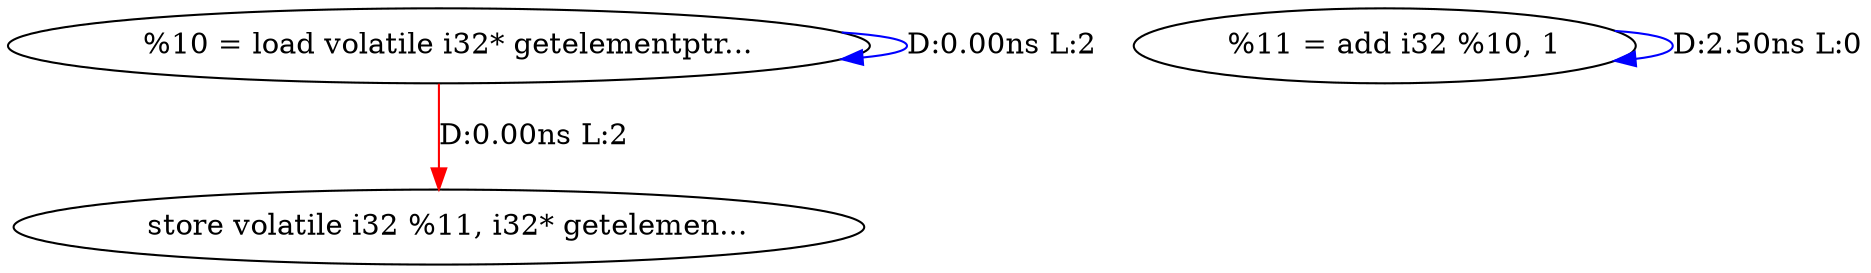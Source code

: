 digraph {
Node0x31611a0[label="  %10 = load volatile i32* getelementptr..."];
Node0x31611a0 -> Node0x31611a0[label="D:0.00ns L:2",color=blue];
Node0x31580d0[label="  store volatile i32 %11, i32* getelemen..."];
Node0x31611a0 -> Node0x31580d0[label="D:0.00ns L:2",color=red];
Node0x3161280[label="  %11 = add i32 %10, 1"];
Node0x3161280 -> Node0x3161280[label="D:2.50ns L:0",color=blue];
}
